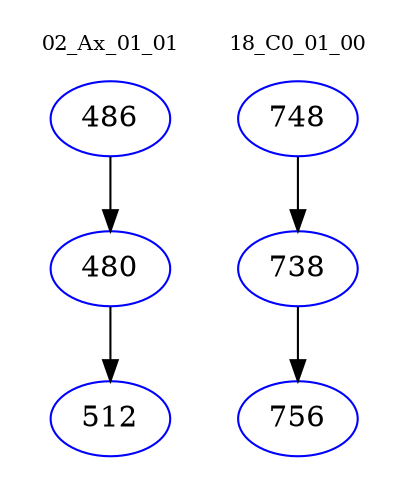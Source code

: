 digraph{
subgraph cluster_0 {
color = white
label = "02_Ax_01_01";
fontsize=10;
T0_486 [label="486", color="blue"]
T0_486 -> T0_480 [color="black"]
T0_480 [label="480", color="blue"]
T0_480 -> T0_512 [color="black"]
T0_512 [label="512", color="blue"]
}
subgraph cluster_1 {
color = white
label = "18_C0_01_00";
fontsize=10;
T1_748 [label="748", color="blue"]
T1_748 -> T1_738 [color="black"]
T1_738 [label="738", color="blue"]
T1_738 -> T1_756 [color="black"]
T1_756 [label="756", color="blue"]
}
}
